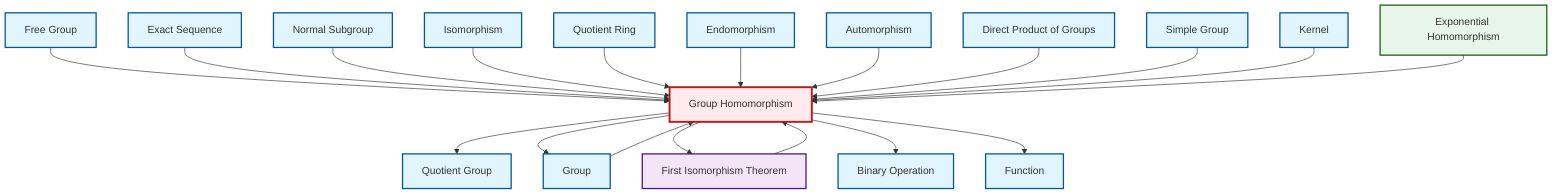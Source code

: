 graph TD
    classDef definition fill:#e1f5fe,stroke:#01579b,stroke-width:2px
    classDef theorem fill:#f3e5f5,stroke:#4a148c,stroke-width:2px
    classDef axiom fill:#fff3e0,stroke:#e65100,stroke-width:2px
    classDef example fill:#e8f5e9,stroke:#1b5e20,stroke-width:2px
    classDef current fill:#ffebee,stroke:#b71c1c,stroke-width:3px
    def-binary-operation["Binary Operation"]:::definition
    def-exact-sequence["Exact Sequence"]:::definition
    ex-exponential-homomorphism["Exponential Homomorphism"]:::example
    def-simple-group["Simple Group"]:::definition
    def-normal-subgroup["Normal Subgroup"]:::definition
    def-endomorphism["Endomorphism"]:::definition
    def-kernel["Kernel"]:::definition
    def-isomorphism["Isomorphism"]:::definition
    def-quotient-ring["Quotient Ring"]:::definition
    def-free-group["Free Group"]:::definition
    thm-first-isomorphism["First Isomorphism Theorem"]:::theorem
    def-group["Group"]:::definition
    def-automorphism["Automorphism"]:::definition
    def-direct-product["Direct Product of Groups"]:::definition
    def-quotient-group["Quotient Group"]:::definition
    def-homomorphism["Group Homomorphism"]:::definition
    def-function["Function"]:::definition
    def-homomorphism --> def-quotient-group
    def-homomorphism --> def-group
    def-free-group --> def-homomorphism
    def-homomorphism --> thm-first-isomorphism
    def-exact-sequence --> def-homomorphism
    def-normal-subgroup --> def-homomorphism
    def-group --> def-homomorphism
    def-homomorphism --> def-binary-operation
    def-isomorphism --> def-homomorphism
    def-quotient-ring --> def-homomorphism
    def-endomorphism --> def-homomorphism
    def-automorphism --> def-homomorphism
    def-direct-product --> def-homomorphism
    def-simple-group --> def-homomorphism
    thm-first-isomorphism --> def-homomorphism
    def-homomorphism --> def-function
    def-kernel --> def-homomorphism
    ex-exponential-homomorphism --> def-homomorphism
    class def-homomorphism current